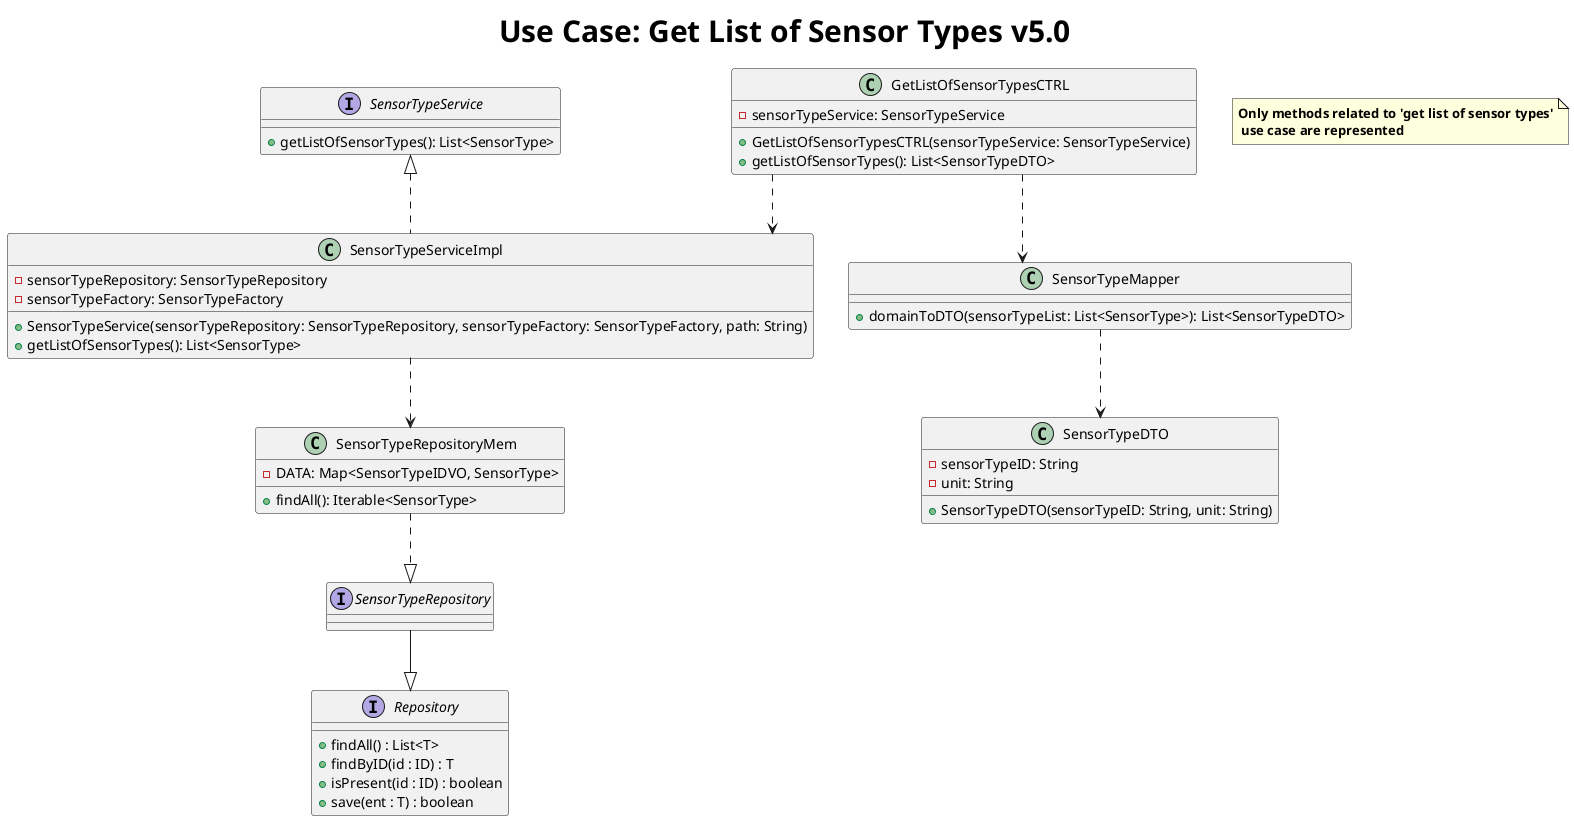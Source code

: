 @startuml
title <size: 30> Use Case: Get List of Sensor Types v5.0
note "<b>Only methods related to 'get list of sensor types'\n<b> use case are represented" as N1
skinparam linetype ortho

GetListOfSensorTypesCTRL ..> SensorTypeServiceImpl
GetListOfSensorTypesCTRL ..> SensorTypeMapper
SensorTypeServiceImpl ..> SensorTypeRepositoryMem
SensorTypeServiceImpl ..up|> SensorTypeService
SensorTypeRepositoryMem ..|> SensorTypeRepository
SensorTypeRepository --|> Repository
SensorTypeMapper ..> SensorTypeDTO

class GetListOfSensorTypesCTRL {
    - sensorTypeService: SensorTypeService
    +GetListOfSensorTypesCTRL(sensorTypeService: SensorTypeService)
    +getListOfSensorTypes(): List<SensorTypeDTO>
}

class SensorTypeServiceImpl {
    - sensorTypeRepository: SensorTypeRepository
    - sensorTypeFactory: SensorTypeFactory
    +SensorTypeService(sensorTypeRepository: SensorTypeRepository, sensorTypeFactory: SensorTypeFactory, path: String)
    +getListOfSensorTypes(): List<SensorType>
}

class SensorTypeRepositoryMem{
    - DATA: Map<SensorTypeIDVO, SensorType>
    + findAll(): Iterable<SensorType>
}

class SensorTypeMapper {
    +domainToDTO(sensorTypeList: List<SensorType>): List<SensorTypeDTO>
}

interface SensorTypeService {
    + getListOfSensorTypes(): List<SensorType>
}

interface SensorTypeRepository {}

interface Repository {
    + findAll() : List<T>
    + findByID(id : ID) : T
    + isPresent(id : ID) : boolean
    + save(ent : T) : boolean
}

class SensorTypeDTO {
    - sensorTypeID: String
    - unit: String
    +SensorTypeDTO(sensorTypeID: String, unit: String)
}

@enduml